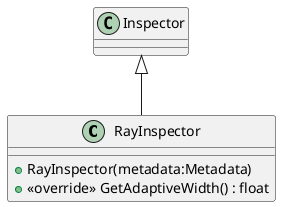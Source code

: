 @startuml
class RayInspector {
    + RayInspector(metadata:Metadata)
    + <<override>> GetAdaptiveWidth() : float
}
Inspector <|-- RayInspector
@enduml
